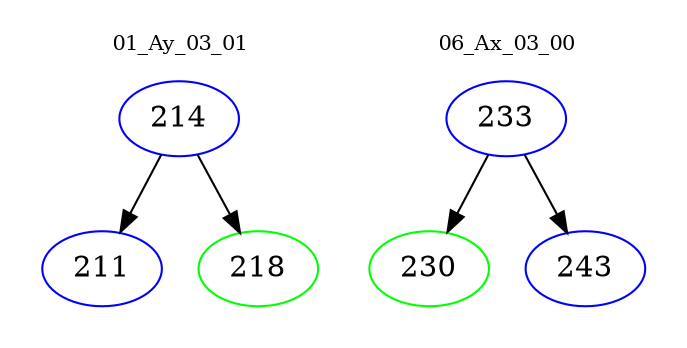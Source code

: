 digraph{
subgraph cluster_0 {
color = white
label = "01_Ay_03_01";
fontsize=10;
T0_214 [label="214", color="blue"]
T0_214 -> T0_211 [color="black"]
T0_211 [label="211", color="blue"]
T0_214 -> T0_218 [color="black"]
T0_218 [label="218", color="green"]
}
subgraph cluster_1 {
color = white
label = "06_Ax_03_00";
fontsize=10;
T1_233 [label="233", color="blue"]
T1_233 -> T1_230 [color="black"]
T1_230 [label="230", color="green"]
T1_233 -> T1_243 [color="black"]
T1_243 [label="243", color="blue"]
}
}
